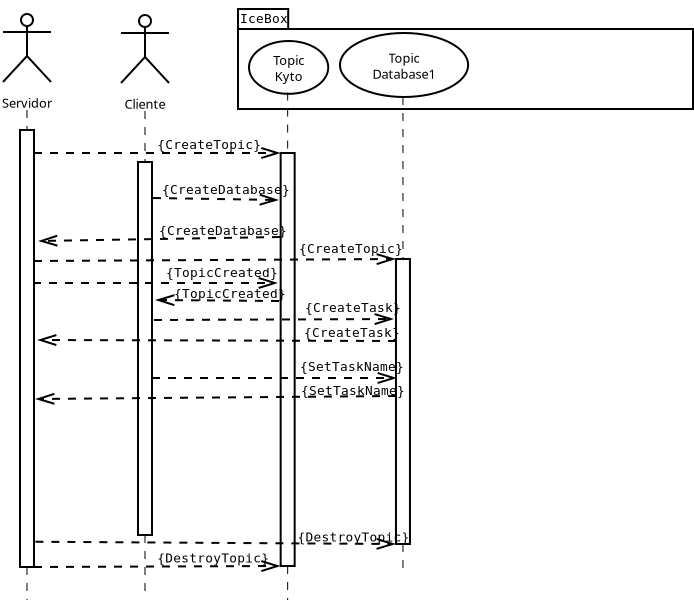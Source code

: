 <?xml version="1.0" encoding="UTF-8"?>
<dia:diagram xmlns:dia="http://www.lysator.liu.se/~alla/dia/">
  <dia:layer name="Fondo" visible="true">
    <dia:object type="UML - LargePackage" version="0" id="O0">
      <dia:attribute name="obj_pos">
        <dia:point val="21.65,1.45"/>
      </dia:attribute>
      <dia:attribute name="obj_bb">
        <dia:rectangle val="21.6,0.4;44.45,5.5"/>
      </dia:attribute>
      <dia:attribute name="elem_corner">
        <dia:point val="21.65,1.45"/>
      </dia:attribute>
      <dia:attribute name="elem_width">
        <dia:real val="22.75"/>
      </dia:attribute>
      <dia:attribute name="elem_height">
        <dia:real val="4"/>
      </dia:attribute>
      <dia:attribute name="line_colour">
        <dia:color val="#000000"/>
      </dia:attribute>
      <dia:attribute name="fill_colour">
        <dia:color val="#ffffff"/>
      </dia:attribute>
      <dia:attribute name="text_colour">
        <dia:color val="#000000"/>
      </dia:attribute>
      <dia:attribute name="stereotype">
        <dia:string>##</dia:string>
      </dia:attribute>
      <dia:attribute name="name">
        <dia:string>#IceBox#</dia:string>
      </dia:attribute>
    </dia:object>
    <dia:object type="UML - Actor" version="0" id="O1">
      <dia:attribute name="obj_pos">
        <dia:point val="17,2.85"/>
      </dia:attribute>
      <dia:attribute name="obj_bb">
        <dia:rectangle val="15.7,0.1;18.3,5.774"/>
      </dia:attribute>
      <dia:attribute name="elem_corner">
        <dia:point val="15.75,0.15"/>
      </dia:attribute>
      <dia:attribute name="elem_width">
        <dia:real val="2.5"/>
      </dia:attribute>
      <dia:attribute name="elem_height">
        <dia:real val="5.4"/>
      </dia:attribute>
      <dia:attribute name="line_colour">
        <dia:color val="#000000"/>
      </dia:attribute>
      <dia:attribute name="fill_colour">
        <dia:color val="#ffffff"/>
      </dia:attribute>
      <dia:attribute name="text">
        <dia:composite type="text">
          <dia:attribute name="string">
            <dia:string>#Cliente#</dia:string>
          </dia:attribute>
          <dia:attribute name="font">
            <dia:font family="sans" style="0" name="Helvetica"/>
          </dia:attribute>
          <dia:attribute name="height">
            <dia:real val="0.8"/>
          </dia:attribute>
          <dia:attribute name="pos">
            <dia:point val="17,5.293"/>
          </dia:attribute>
          <dia:attribute name="color">
            <dia:color val="#000000"/>
          </dia:attribute>
          <dia:attribute name="alignment">
            <dia:enum val="1"/>
          </dia:attribute>
        </dia:composite>
      </dia:attribute>
    </dia:object>
    <dia:object type="UML - Actor" version="0" id="O2">
      <dia:attribute name="obj_pos">
        <dia:point val="11.1,2.8"/>
      </dia:attribute>
      <dia:attribute name="obj_bb">
        <dia:rectangle val="9.8,0.05;12.4,5.724"/>
      </dia:attribute>
      <dia:attribute name="elem_corner">
        <dia:point val="9.85,0.1"/>
      </dia:attribute>
      <dia:attribute name="elem_width">
        <dia:real val="2.5"/>
      </dia:attribute>
      <dia:attribute name="elem_height">
        <dia:real val="5.4"/>
      </dia:attribute>
      <dia:attribute name="line_colour">
        <dia:color val="#000000"/>
      </dia:attribute>
      <dia:attribute name="fill_colour">
        <dia:color val="#ffffff"/>
      </dia:attribute>
      <dia:attribute name="text">
        <dia:composite type="text">
          <dia:attribute name="string">
            <dia:string>#Servidor#</dia:string>
          </dia:attribute>
          <dia:attribute name="font">
            <dia:font family="sans" style="0" name="Helvetica"/>
          </dia:attribute>
          <dia:attribute name="height">
            <dia:real val="0.8"/>
          </dia:attribute>
          <dia:attribute name="pos">
            <dia:point val="11.1,5.242"/>
          </dia:attribute>
          <dia:attribute name="color">
            <dia:color val="#000000"/>
          </dia:attribute>
          <dia:attribute name="alignment">
            <dia:enum val="1"/>
          </dia:attribute>
        </dia:composite>
      </dia:attribute>
    </dia:object>
    <dia:object type="UML - Lifeline" version="0" id="O3">
      <dia:attribute name="obj_pos">
        <dia:point val="11.1,5.5"/>
      </dia:attribute>
      <dia:attribute name="obj_bb">
        <dia:rectangle val="10.75,5.475;11.45,30.025"/>
      </dia:attribute>
      <dia:attribute name="conn_endpoints">
        <dia:point val="11.1,5.5"/>
        <dia:point val="11.1,30"/>
      </dia:attribute>
      <dia:attribute name="line_colour">
        <dia:color val="#000000"/>
      </dia:attribute>
      <dia:attribute name="fill_colour">
        <dia:color val="#ffffff"/>
      </dia:attribute>
      <dia:attribute name="rtop">
        <dia:real val="1"/>
      </dia:attribute>
      <dia:attribute name="rbot">
        <dia:real val="22.85"/>
      </dia:attribute>
      <dia:attribute name="draw_focus">
        <dia:boolean val="true"/>
      </dia:attribute>
      <dia:attribute name="draw_cross">
        <dia:boolean val="false"/>
      </dia:attribute>
      <dia:attribute name="cpl_northwest">
        <dia:int val="1"/>
      </dia:attribute>
      <dia:attribute name="cpl_southwest">
        <dia:int val="1"/>
      </dia:attribute>
      <dia:attribute name="cpl_northeast">
        <dia:int val="1"/>
      </dia:attribute>
      <dia:attribute name="cpl_southeast">
        <dia:int val="1"/>
      </dia:attribute>
      <dia:connections>
        <dia:connection handle="0" to="O2" connection="6"/>
      </dia:connections>
    </dia:object>
    <dia:object type="UML - Lifeline" version="0" id="O4">
      <dia:attribute name="obj_pos">
        <dia:point val="17,5.55"/>
      </dia:attribute>
      <dia:attribute name="obj_bb">
        <dia:rectangle val="16.65,5.525;17.35,29.975"/>
      </dia:attribute>
      <dia:attribute name="conn_endpoints">
        <dia:point val="17,5.55"/>
        <dia:point val="17,29.95"/>
      </dia:attribute>
      <dia:attribute name="line_colour">
        <dia:color val="#000000"/>
      </dia:attribute>
      <dia:attribute name="fill_colour">
        <dia:color val="#ffffff"/>
      </dia:attribute>
      <dia:attribute name="rtop">
        <dia:real val="2.55"/>
      </dia:attribute>
      <dia:attribute name="rbot">
        <dia:real val="21.2"/>
      </dia:attribute>
      <dia:attribute name="draw_focus">
        <dia:boolean val="true"/>
      </dia:attribute>
      <dia:attribute name="draw_cross">
        <dia:boolean val="false"/>
      </dia:attribute>
      <dia:attribute name="cpl_northwest">
        <dia:int val="1"/>
      </dia:attribute>
      <dia:attribute name="cpl_southwest">
        <dia:int val="1"/>
      </dia:attribute>
      <dia:attribute name="cpl_northeast">
        <dia:int val="1"/>
      </dia:attribute>
      <dia:attribute name="cpl_southeast">
        <dia:int val="1"/>
      </dia:attribute>
      <dia:connections>
        <dia:connection handle="0" to="O1" connection="6"/>
      </dia:connections>
    </dia:object>
    <dia:object type="UML - Usecase" version="0" id="O5">
      <dia:attribute name="obj_pos">
        <dia:point val="22.2,2.05"/>
      </dia:attribute>
      <dia:attribute name="obj_bb">
        <dia:rectangle val="22.2,2.05;26.065,4.627"/>
      </dia:attribute>
      <dia:attribute name="elem_corner">
        <dia:point val="22.2,2.05"/>
      </dia:attribute>
      <dia:attribute name="elem_width">
        <dia:real val="3.865"/>
      </dia:attribute>
      <dia:attribute name="elem_height">
        <dia:real val="2.577"/>
      </dia:attribute>
      <dia:attribute name="line_colour">
        <dia:color val="#000000"/>
      </dia:attribute>
      <dia:attribute name="fill_colour">
        <dia:color val="#ffffff"/>
      </dia:attribute>
      <dia:attribute name="text_outside">
        <dia:boolean val="false"/>
      </dia:attribute>
      <dia:attribute name="collaboration">
        <dia:boolean val="false"/>
      </dia:attribute>
      <dia:attribute name="text">
        <dia:composite type="text">
          <dia:attribute name="string">
            <dia:string>#Topic
Kyto#</dia:string>
          </dia:attribute>
          <dia:attribute name="font">
            <dia:font family="sans" style="0" name="Helvetica"/>
          </dia:attribute>
          <dia:attribute name="height">
            <dia:real val="0.8"/>
          </dia:attribute>
          <dia:attribute name="pos">
            <dia:point val="24.133,3.081"/>
          </dia:attribute>
          <dia:attribute name="color">
            <dia:color val="#000000"/>
          </dia:attribute>
          <dia:attribute name="alignment">
            <dia:enum val="1"/>
          </dia:attribute>
        </dia:composite>
      </dia:attribute>
    </dia:object>
    <dia:object type="UML - Lifeline" version="0" id="O6">
      <dia:attribute name="obj_pos">
        <dia:point val="24.133,4.627"/>
      </dia:attribute>
      <dia:attribute name="obj_bb">
        <dia:rectangle val="23.782,4.602;24.483,30.025"/>
      </dia:attribute>
      <dia:attribute name="conn_endpoints">
        <dia:point val="24.133,4.627"/>
        <dia:point val="24.133,30"/>
      </dia:attribute>
      <dia:attribute name="line_colour">
        <dia:color val="#000000"/>
      </dia:attribute>
      <dia:attribute name="fill_colour">
        <dia:color val="#ffffff"/>
      </dia:attribute>
      <dia:attribute name="rtop">
        <dia:real val="3.023"/>
      </dia:attribute>
      <dia:attribute name="rbot">
        <dia:real val="23.673"/>
      </dia:attribute>
      <dia:attribute name="draw_focus">
        <dia:boolean val="true"/>
      </dia:attribute>
      <dia:attribute name="draw_cross">
        <dia:boolean val="false"/>
      </dia:attribute>
      <dia:attribute name="cpl_northwest">
        <dia:int val="1"/>
      </dia:attribute>
      <dia:attribute name="cpl_southwest">
        <dia:int val="1"/>
      </dia:attribute>
      <dia:attribute name="cpl_northeast">
        <dia:int val="1"/>
      </dia:attribute>
      <dia:attribute name="cpl_southeast">
        <dia:int val="1"/>
      </dia:attribute>
      <dia:connections>
        <dia:connection handle="0" to="O5" connection="6"/>
      </dia:connections>
    </dia:object>
    <dia:object type="UML - Constraint" version="0" id="O7">
      <dia:attribute name="obj_pos">
        <dia:point val="11.45,7.65"/>
      </dia:attribute>
      <dia:attribute name="obj_bb">
        <dia:rectangle val="11.4,6.907;23.832,8.05"/>
      </dia:attribute>
      <dia:attribute name="conn_endpoints">
        <dia:point val="11.45,7.65"/>
        <dia:point val="23.782,7.65"/>
      </dia:attribute>
      <dia:attribute name="constraint">
        <dia:string>#CreateTopic#</dia:string>
      </dia:attribute>
      <dia:attribute name="text_pos">
        <dia:point val="17.616,7.45"/>
      </dia:attribute>
      <dia:attribute name="text_colour">
        <dia:color val="#000000"/>
      </dia:attribute>
      <dia:attribute name="line_colour">
        <dia:color val="#000000"/>
      </dia:attribute>
      <dia:connections>
        <dia:connection handle="1" to="O6" connection="0"/>
      </dia:connections>
    </dia:object>
    <dia:object type="UML - Constraint" version="0" id="O8">
      <dia:attribute name="obj_pos">
        <dia:point val="11.45,28.35"/>
      </dia:attribute>
      <dia:attribute name="obj_bb">
        <dia:rectangle val="11.4,27.582;23.834,28.7"/>
      </dia:attribute>
      <dia:attribute name="conn_endpoints">
        <dia:point val="11.45,28.35"/>
        <dia:point val="23.782,28.3"/>
      </dia:attribute>
      <dia:attribute name="constraint">
        <dia:string>#DestroyTopic#</dia:string>
      </dia:attribute>
      <dia:attribute name="text_pos">
        <dia:point val="17.616,28.125"/>
      </dia:attribute>
      <dia:attribute name="text_colour">
        <dia:color val="#000000"/>
      </dia:attribute>
      <dia:attribute name="line_colour">
        <dia:color val="#000000"/>
      </dia:attribute>
      <dia:connections>
        <dia:connection handle="0" to="O3" connection="5"/>
        <dia:connection handle="1" to="O6" connection="4"/>
      </dia:connections>
    </dia:object>
    <dia:object type="UML - Constraint" version="0" id="O9">
      <dia:attribute name="obj_pos">
        <dia:point val="17.4,9.9"/>
      </dia:attribute>
      <dia:attribute name="obj_bb">
        <dia:rectangle val="17.349,9.158;23.756,10.401"/>
      </dia:attribute>
      <dia:attribute name="conn_endpoints">
        <dia:point val="17.4,9.9"/>
        <dia:point val="23.7,10"/>
      </dia:attribute>
      <dia:attribute name="constraint">
        <dia:string>#CreateDatabase#</dia:string>
      </dia:attribute>
      <dia:attribute name="text_pos">
        <dia:point val="17.85,9.7"/>
      </dia:attribute>
      <dia:attribute name="text_colour">
        <dia:color val="#000000"/>
      </dia:attribute>
      <dia:attribute name="line_colour">
        <dia:color val="#000000"/>
      </dia:attribute>
    </dia:object>
    <dia:object type="UML - Constraint" version="0" id="O10">
      <dia:attribute name="obj_pos">
        <dia:point val="23.75,11.85"/>
      </dia:attribute>
      <dia:attribute name="obj_bb">
        <dia:rectangle val="11.593,11.207;23.801,12.451"/>
      </dia:attribute>
      <dia:attribute name="conn_endpoints">
        <dia:point val="23.75,11.85"/>
        <dia:point val="11.65,12.05"/>
      </dia:attribute>
      <dia:attribute name="constraint">
        <dia:string>#CreateDatabase#</dia:string>
      </dia:attribute>
      <dia:attribute name="text_pos">
        <dia:point val="17.7,11.75"/>
      </dia:attribute>
      <dia:attribute name="text_colour">
        <dia:color val="#000000"/>
      </dia:attribute>
      <dia:attribute name="line_colour">
        <dia:color val="#000000"/>
      </dia:attribute>
    </dia:object>
    <dia:object type="UML - Usecase" version="0" id="O11">
      <dia:attribute name="obj_pos">
        <dia:point val="26.75,1.65"/>
      </dia:attribute>
      <dia:attribute name="obj_bb">
        <dia:rectangle val="26.75,1.65;33.045,4.85"/>
      </dia:attribute>
      <dia:attribute name="elem_corner">
        <dia:point val="26.75,1.65"/>
      </dia:attribute>
      <dia:attribute name="elem_width">
        <dia:real val="6.295"/>
      </dia:attribute>
      <dia:attribute name="elem_height">
        <dia:real val="3.2"/>
      </dia:attribute>
      <dia:attribute name="line_colour">
        <dia:color val="#000000"/>
      </dia:attribute>
      <dia:attribute name="fill_colour">
        <dia:color val="#ffffff"/>
      </dia:attribute>
      <dia:attribute name="text_outside">
        <dia:boolean val="false"/>
      </dia:attribute>
      <dia:attribute name="collaboration">
        <dia:boolean val="false"/>
      </dia:attribute>
      <dia:attribute name="text">
        <dia:composite type="text">
          <dia:attribute name="string">
            <dia:string>#Topic
Database1#</dia:string>
          </dia:attribute>
          <dia:attribute name="font">
            <dia:font family="sans" style="0" name="Helvetica"/>
          </dia:attribute>
          <dia:attribute name="height">
            <dia:real val="0.8"/>
          </dia:attribute>
          <dia:attribute name="pos">
            <dia:point val="29.898,2.993"/>
          </dia:attribute>
          <dia:attribute name="color">
            <dia:color val="#000000"/>
          </dia:attribute>
          <dia:attribute name="alignment">
            <dia:enum val="1"/>
          </dia:attribute>
        </dia:composite>
      </dia:attribute>
      <dia:childnode parent="O0"/>
    </dia:object>
    <dia:object type="UML - Lifeline" version="0" id="O12">
      <dia:attribute name="obj_pos">
        <dia:point val="29.898,4.85"/>
      </dia:attribute>
      <dia:attribute name="obj_bb">
        <dia:rectangle val="29.547,4.825;30.247,28.725"/>
      </dia:attribute>
      <dia:attribute name="conn_endpoints">
        <dia:point val="29.898,4.85"/>
        <dia:point val="29.898,28.7"/>
      </dia:attribute>
      <dia:attribute name="line_colour">
        <dia:color val="#000000"/>
      </dia:attribute>
      <dia:attribute name="fill_colour">
        <dia:color val="#ffffff"/>
      </dia:attribute>
      <dia:attribute name="rtop">
        <dia:real val="8.1"/>
      </dia:attribute>
      <dia:attribute name="rbot">
        <dia:real val="22.35"/>
      </dia:attribute>
      <dia:attribute name="draw_focus">
        <dia:boolean val="true"/>
      </dia:attribute>
      <dia:attribute name="draw_cross">
        <dia:boolean val="false"/>
      </dia:attribute>
      <dia:attribute name="cpl_northwest">
        <dia:int val="1"/>
      </dia:attribute>
      <dia:attribute name="cpl_southwest">
        <dia:int val="1"/>
      </dia:attribute>
      <dia:attribute name="cpl_northeast">
        <dia:int val="1"/>
      </dia:attribute>
      <dia:attribute name="cpl_southeast">
        <dia:int val="1"/>
      </dia:attribute>
      <dia:connections>
        <dia:connection handle="0" to="O11" connection="6"/>
      </dia:connections>
    </dia:object>
    <dia:object type="UML - Constraint" version="0" id="O13">
      <dia:attribute name="obj_pos">
        <dia:point val="11.52,27.087"/>
      </dia:attribute>
      <dia:attribute name="obj_bb">
        <dia:rectangle val="11.47,26.532;29.6,27.6"/>
      </dia:attribute>
      <dia:attribute name="conn_endpoints">
        <dia:point val="11.52,27.087"/>
        <dia:point val="29.547,27.2"/>
      </dia:attribute>
      <dia:attribute name="constraint">
        <dia:string>#DestroyTopic#</dia:string>
      </dia:attribute>
      <dia:attribute name="text_pos">
        <dia:point val="24.624,27.075"/>
      </dia:attribute>
      <dia:attribute name="text_colour">
        <dia:color val="#000000"/>
      </dia:attribute>
      <dia:attribute name="line_colour">
        <dia:color val="#000000"/>
      </dia:attribute>
      <dia:connections>
        <dia:connection handle="1" to="O12" connection="4"/>
      </dia:connections>
    </dia:object>
    <dia:object type="UML - Constraint" version="0" id="O14">
      <dia:attribute name="obj_pos">
        <dia:point val="11.45,13.05"/>
      </dia:attribute>
      <dia:attribute name="obj_bb">
        <dia:rectangle val="11.4,12.107;29.6,13.35"/>
      </dia:attribute>
      <dia:attribute name="conn_endpoints">
        <dia:point val="11.45,13.05"/>
        <dia:point val="29.547,12.95"/>
      </dia:attribute>
      <dia:attribute name="constraint">
        <dia:string>#CreateTopic#</dia:string>
      </dia:attribute>
      <dia:attribute name="text_pos">
        <dia:point val="24.7,12.65"/>
      </dia:attribute>
      <dia:attribute name="text_colour">
        <dia:color val="#000000"/>
      </dia:attribute>
      <dia:attribute name="line_colour">
        <dia:color val="#000000"/>
      </dia:attribute>
      <dia:connections>
        <dia:connection handle="1" to="O12" connection="0"/>
      </dia:connections>
    </dia:object>
    <dia:object type="UML - Constraint" version="0" id="O15">
      <dia:attribute name="obj_pos">
        <dia:point val="11.4,14.15"/>
      </dia:attribute>
      <dia:attribute name="obj_bb">
        <dia:rectangle val="11.35,13.307;23.7,14.55"/>
      </dia:attribute>
      <dia:attribute name="conn_endpoints">
        <dia:point val="11.4,14.15"/>
        <dia:point val="23.65,14.15"/>
      </dia:attribute>
      <dia:attribute name="constraint">
        <dia:string>#TopicCreated#</dia:string>
      </dia:attribute>
      <dia:attribute name="text_pos">
        <dia:point val="18.05,13.85"/>
      </dia:attribute>
      <dia:attribute name="text_colour">
        <dia:color val="#000000"/>
      </dia:attribute>
      <dia:attribute name="line_colour">
        <dia:color val="#000000"/>
      </dia:attribute>
    </dia:object>
    <dia:object type="UML - Constraint" version="0" id="O16">
      <dia:attribute name="obj_pos">
        <dia:point val="23.7,15.05"/>
      </dia:attribute>
      <dia:attribute name="obj_bb">
        <dia:rectangle val="17.447,14.357;23.75,15.4"/>
      </dia:attribute>
      <dia:attribute name="conn_endpoints">
        <dia:point val="23.7,15.05"/>
        <dia:point val="17.5,15"/>
      </dia:attribute>
      <dia:attribute name="constraint">
        <dia:string>#TopicCreated#</dia:string>
      </dia:attribute>
      <dia:attribute name="text_pos">
        <dia:point val="18.45,14.9"/>
      </dia:attribute>
      <dia:attribute name="text_colour">
        <dia:color val="#000000"/>
      </dia:attribute>
      <dia:attribute name="line_colour">
        <dia:color val="#000000"/>
      </dia:attribute>
    </dia:object>
    <dia:object type="UML - Constraint" version="0" id="O17">
      <dia:attribute name="obj_pos">
        <dia:point val="17.45,16"/>
      </dia:attribute>
      <dia:attribute name="obj_bb">
        <dia:rectangle val="17.4,15.057;29.502,16.35"/>
      </dia:attribute>
      <dia:attribute name="conn_endpoints">
        <dia:point val="17.45,16"/>
        <dia:point val="29.45,15.95"/>
      </dia:attribute>
      <dia:attribute name="constraint">
        <dia:string>#CreateTask#</dia:string>
      </dia:attribute>
      <dia:attribute name="text_pos">
        <dia:point val="25,15.6"/>
      </dia:attribute>
      <dia:attribute name="text_colour">
        <dia:color val="#000000"/>
      </dia:attribute>
      <dia:attribute name="line_colour">
        <dia:color val="#000000"/>
      </dia:attribute>
    </dia:object>
    <dia:object type="UML - Constraint" version="0" id="O18">
      <dia:attribute name="obj_pos">
        <dia:point val="17.35,18.9"/>
      </dia:attribute>
      <dia:attribute name="obj_bb">
        <dia:rectangle val="17.3,18.008;29.65,19.3"/>
      </dia:attribute>
      <dia:attribute name="conn_endpoints">
        <dia:point val="17.35,18.9"/>
        <dia:point val="29.6,18.9"/>
      </dia:attribute>
      <dia:attribute name="constraint">
        <dia:string>#SetTaskName#</dia:string>
      </dia:attribute>
      <dia:attribute name="text_pos">
        <dia:point val="24.75,18.55"/>
      </dia:attribute>
      <dia:attribute name="text_colour">
        <dia:color val="#000000"/>
      </dia:attribute>
      <dia:attribute name="line_colour">
        <dia:color val="#000000"/>
      </dia:attribute>
    </dia:object>
    <dia:object type="UML - Constraint" version="0" id="O19">
      <dia:attribute name="obj_pos">
        <dia:point val="29.55,17.05"/>
      </dia:attribute>
      <dia:attribute name="obj_bb">
        <dia:rectangle val="11.549,16.308;29.6,17.4"/>
      </dia:attribute>
      <dia:attribute name="conn_endpoints">
        <dia:point val="29.55,17.05"/>
        <dia:point val="11.6,17"/>
      </dia:attribute>
      <dia:attribute name="constraint">
        <dia:string>#CreateTask#</dia:string>
      </dia:attribute>
      <dia:attribute name="text_pos">
        <dia:point val="24.95,16.85"/>
      </dia:attribute>
      <dia:attribute name="text_colour">
        <dia:color val="#000000"/>
      </dia:attribute>
      <dia:attribute name="line_colour">
        <dia:color val="#000000"/>
      </dia:attribute>
    </dia:object>
    <dia:object type="UML - Constraint" version="0" id="O20">
      <dia:attribute name="obj_pos">
        <dia:point val="29.55,19.8"/>
      </dia:attribute>
      <dia:attribute name="obj_bb">
        <dia:rectangle val="11.447,19.207;29.6,20.35"/>
      </dia:attribute>
      <dia:attribute name="conn_endpoints">
        <dia:point val="29.55,19.8"/>
        <dia:point val="11.5,19.95"/>
      </dia:attribute>
      <dia:attribute name="constraint">
        <dia:string>#SetTaskName#</dia:string>
      </dia:attribute>
      <dia:attribute name="text_pos">
        <dia:point val="24.8,19.75"/>
      </dia:attribute>
      <dia:attribute name="text_colour">
        <dia:color val="#000000"/>
      </dia:attribute>
      <dia:attribute name="line_colour">
        <dia:color val="#000000"/>
      </dia:attribute>
    </dia:object>
  </dia:layer>
</dia:diagram>
